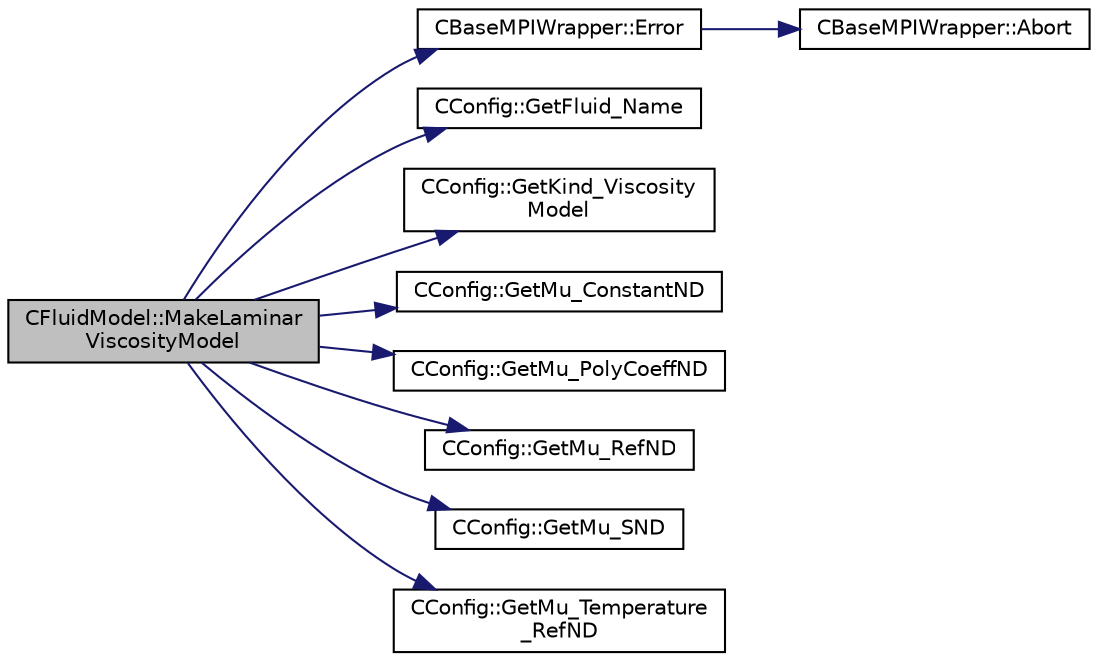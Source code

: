 digraph "CFluidModel::MakeLaminarViscosityModel"
{
 // LATEX_PDF_SIZE
  edge [fontname="Helvetica",fontsize="10",labelfontname="Helvetica",labelfontsize="10"];
  node [fontname="Helvetica",fontsize="10",shape=record];
  rankdir="LR";
  Node1 [label="CFluidModel::MakeLaminar\lViscosityModel",height=0.2,width=0.4,color="black", fillcolor="grey75", style="filled", fontcolor="black",tooltip="Instantiate the right type of viscosity model based on config."];
  Node1 -> Node2 [color="midnightblue",fontsize="10",style="solid",fontname="Helvetica"];
  Node2 [label="CBaseMPIWrapper::Error",height=0.2,width=0.4,color="black", fillcolor="white", style="filled",URL="$classCBaseMPIWrapper.html#a04457c47629bda56704e6a8804833eeb",tooltip=" "];
  Node2 -> Node3 [color="midnightblue",fontsize="10",style="solid",fontname="Helvetica"];
  Node3 [label="CBaseMPIWrapper::Abort",height=0.2,width=0.4,color="black", fillcolor="white", style="filled",URL="$classCBaseMPIWrapper.html#af7297d861dca86b45cf561b6ab642e8f",tooltip=" "];
  Node1 -> Node4 [color="midnightblue",fontsize="10",style="solid",fontname="Helvetica"];
  Node4 [label="CConfig::GetFluid_Name",height=0.2,width=0.4,color="black", fillcolor="white", style="filled",URL="$classCConfig.html#abcea1b740b0b907b5db34c01de6e74d6",tooltip="Returns the name of the fluid we are using in CoolProp."];
  Node1 -> Node5 [color="midnightblue",fontsize="10",style="solid",fontname="Helvetica"];
  Node5 [label="CConfig::GetKind_Viscosity\lModel",height=0.2,width=0.4,color="black", fillcolor="white", style="filled",URL="$classCConfig.html#a43b34c838ba25ed2030ee823025f8693",tooltip="Get the value of the viscosity model."];
  Node1 -> Node6 [color="midnightblue",fontsize="10",style="solid",fontname="Helvetica"];
  Node6 [label="CConfig::GetMu_ConstantND",height=0.2,width=0.4,color="black", fillcolor="white", style="filled",URL="$classCConfig.html#afd7ee77c964a1f8788f381fa058abebb",tooltip="Get the value of the non-dimensional constant viscosity."];
  Node1 -> Node7 [color="midnightblue",fontsize="10",style="solid",fontname="Helvetica"];
  Node7 [label="CConfig::GetMu_PolyCoeffND",height=0.2,width=0.4,color="black", fillcolor="white", style="filled",URL="$classCConfig.html#a9a44fef98ee07b7f0db7d272cfdf1647",tooltip="Get the temperature polynomial coefficient for viscosity."];
  Node1 -> Node8 [color="midnightblue",fontsize="10",style="solid",fontname="Helvetica"];
  Node8 [label="CConfig::GetMu_RefND",height=0.2,width=0.4,color="black", fillcolor="white", style="filled",URL="$classCConfig.html#ad39a443e4e279629992ee5b0a28369d4",tooltip="Get the value of the non-dimensional reference viscosity for Sutherland model."];
  Node1 -> Node9 [color="midnightblue",fontsize="10",style="solid",fontname="Helvetica"];
  Node9 [label="CConfig::GetMu_SND",height=0.2,width=0.4,color="black", fillcolor="white", style="filled",URL="$classCConfig.html#a749fbc1203269c6d558df3a15420e4d6",tooltip="Get the value of the non-dimensional reference S for Sutherland model."];
  Node1 -> Node10 [color="midnightblue",fontsize="10",style="solid",fontname="Helvetica"];
  Node10 [label="CConfig::GetMu_Temperature\l_RefND",height=0.2,width=0.4,color="black", fillcolor="white", style="filled",URL="$classCConfig.html#a7f4cbbdfb39947eb017ecf426312c058",tooltip="Get the value of the non-dimensional reference temperature for Sutherland model."];
}
